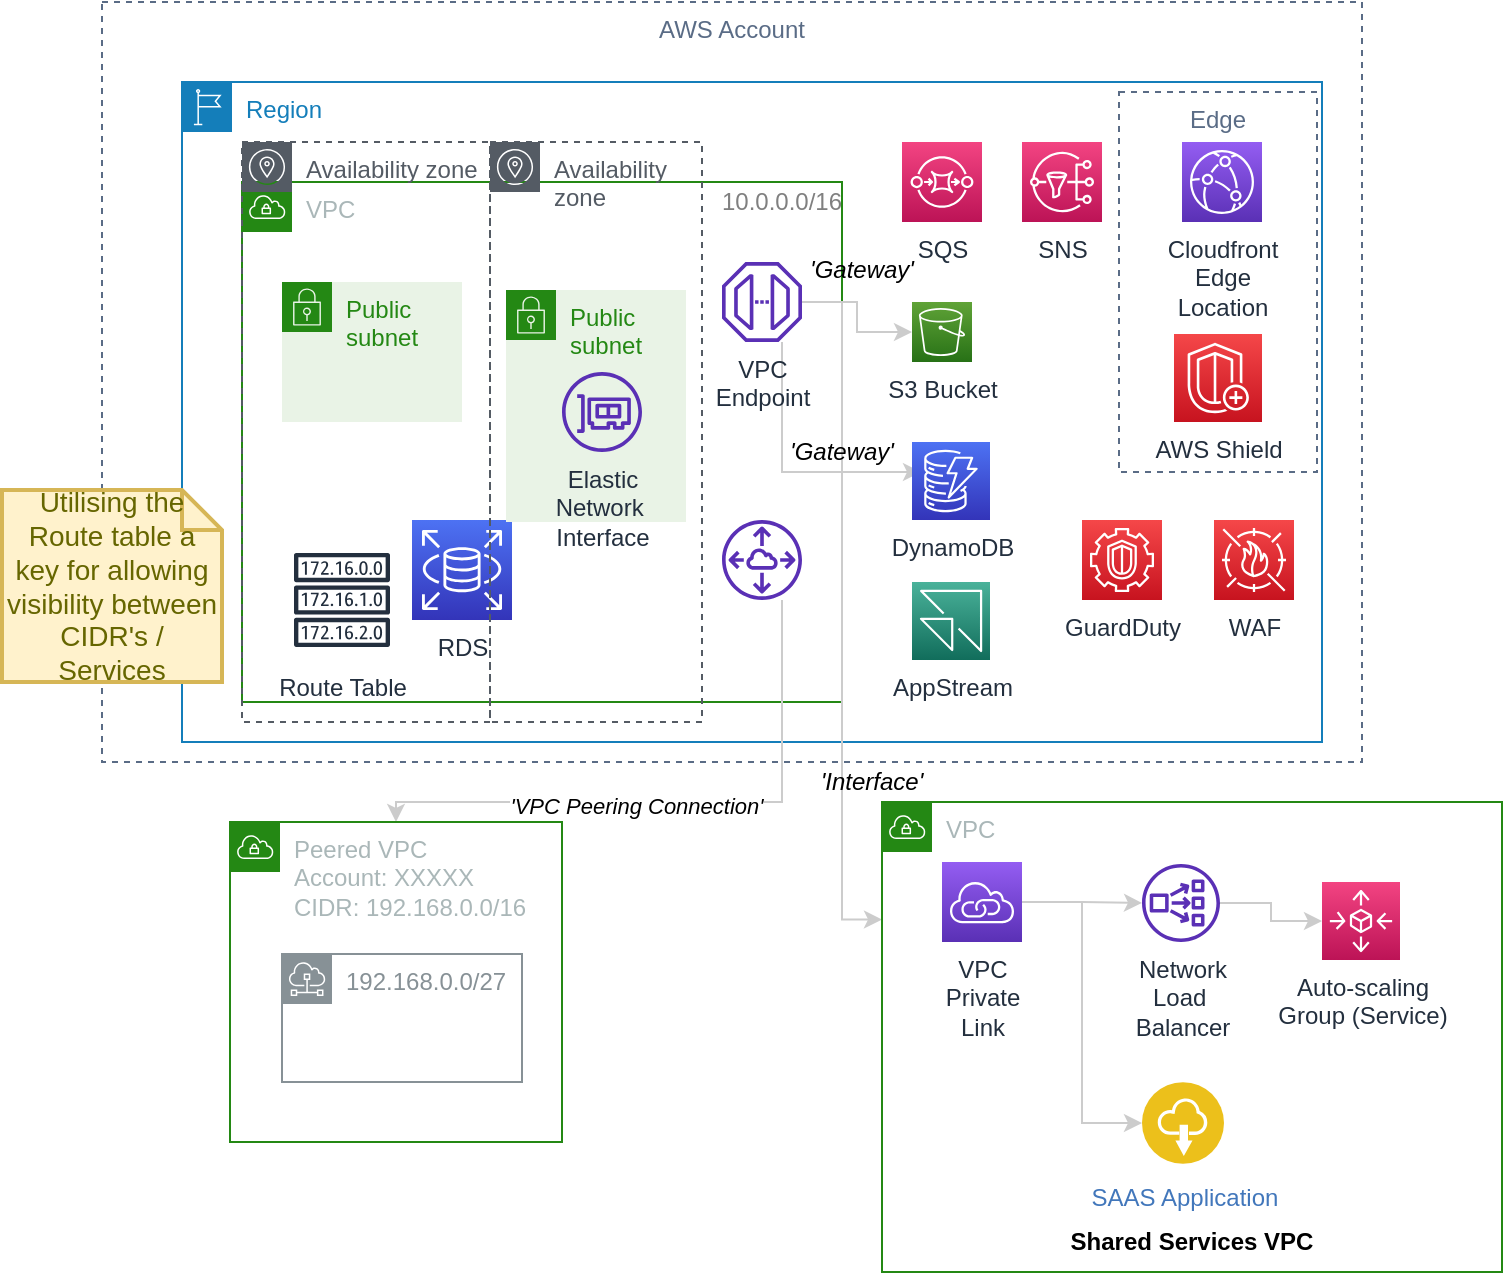 <mxfile version="13.0.8" type="device"><diagram id="gU-xPGzRQz9SBbkvso2x" name="Page-1"><mxGraphModel dx="1307" dy="752" grid="1" gridSize="10" guides="1" tooltips="1" connect="1" arrows="1" fold="1" page="1" pageScale="1" pageWidth="827" pageHeight="1169" math="0" shadow="0"><root><mxCell id="0"/><mxCell id="1" parent="0"/><mxCell id="YI9XV-Cl7lOXnNESybuB-1" value="Region" style="points=[[0,0],[0.25,0],[0.5,0],[0.75,0],[1,0],[1,0.25],[1,0.5],[1,0.75],[1,1],[0.75,1],[0.5,1],[0.25,1],[0,1],[0,0.75],[0,0.5],[0,0.25]];outlineConnect=0;gradientColor=none;html=1;whiteSpace=wrap;fontSize=12;fontStyle=0;shape=mxgraph.aws4.group;grIcon=mxgraph.aws4.group_region;strokeColor=#147EBA;fillColor=none;verticalAlign=top;align=left;spacingLeft=30;fontColor=#147EBA;dashed=0;" vertex="1" parent="1"><mxGeometry x="130" y="230" width="570" height="330" as="geometry"/></mxCell><mxCell id="YI9XV-Cl7lOXnNESybuB-2" value="VPC" style="points=[[0,0],[0.25,0],[0.5,0],[0.75,0],[1,0],[1,0.25],[1,0.5],[1,0.75],[1,1],[0.75,1],[0.5,1],[0.25,1],[0,1],[0,0.75],[0,0.5],[0,0.25]];outlineConnect=0;gradientColor=none;html=1;whiteSpace=wrap;fontSize=12;fontStyle=0;shape=mxgraph.aws4.group;grIcon=mxgraph.aws4.group_vpc;strokeColor=#248814;fillColor=none;verticalAlign=top;align=left;spacingLeft=30;fontColor=#AAB7B8;dashed=0;" vertex="1" parent="1"><mxGeometry x="160" y="280" width="300" height="260" as="geometry"/></mxCell><mxCell id="YI9XV-Cl7lOXnNESybuB-3" value="AWS Account" style="fillColor=none;strokeColor=#5A6C86;dashed=1;verticalAlign=top;fontStyle=0;fontColor=#5A6C86;" vertex="1" parent="1"><mxGeometry x="90" y="190" width="630" height="380" as="geometry"/></mxCell><mxCell id="YI9XV-Cl7lOXnNESybuB-4" value="SQS" style="outlineConnect=0;fontColor=#232F3E;gradientColor=#F34482;gradientDirection=north;fillColor=#BC1356;strokeColor=#ffffff;dashed=0;verticalLabelPosition=bottom;verticalAlign=top;align=center;html=1;fontSize=12;fontStyle=0;aspect=fixed;shape=mxgraph.aws4.resourceIcon;resIcon=mxgraph.aws4.sqs;" vertex="1" parent="1"><mxGeometry x="490" y="260" width="40" height="40" as="geometry"/></mxCell><mxCell id="YI9XV-Cl7lOXnNESybuB-5" value="S3 Bucket" style="outlineConnect=0;fontColor=#232F3E;gradientColor=#60A337;gradientDirection=north;fillColor=#277116;strokeColor=#ffffff;dashed=0;verticalLabelPosition=bottom;verticalAlign=top;align=center;html=1;fontSize=12;fontStyle=0;aspect=fixed;shape=mxgraph.aws4.resourceIcon;resIcon=mxgraph.aws4.s3;" vertex="1" parent="1"><mxGeometry x="495" y="340" width="30" height="30" as="geometry"/></mxCell><mxCell id="YI9XV-Cl7lOXnNESybuB-8" value="Public subnet" style="points=[[0,0],[0.25,0],[0.5,0],[0.75,0],[1,0],[1,0.25],[1,0.5],[1,0.75],[1,1],[0.75,1],[0.5,1],[0.25,1],[0,1],[0,0.75],[0,0.5],[0,0.25]];outlineConnect=0;gradientColor=none;html=1;whiteSpace=wrap;fontSize=12;fontStyle=0;shape=mxgraph.aws4.group;grIcon=mxgraph.aws4.group_security_group;grStroke=0;strokeColor=#248814;fillColor=#E9F3E6;verticalAlign=top;align=left;spacingLeft=30;fontColor=#248814;dashed=0;" vertex="1" parent="1"><mxGeometry x="180" y="330" width="90" height="70" as="geometry"/></mxCell><mxCell id="YI9XV-Cl7lOXnNESybuB-9" value="Cloudfront&lt;br&gt;Edge&lt;br&gt;Location" style="outlineConnect=0;fontColor=#232F3E;gradientColor=#945DF2;gradientDirection=north;fillColor=#5A30B5;strokeColor=#ffffff;dashed=0;verticalLabelPosition=bottom;verticalAlign=top;align=center;html=1;fontSize=12;fontStyle=0;aspect=fixed;shape=mxgraph.aws4.resourceIcon;resIcon=mxgraph.aws4.cloudfront;" vertex="1" parent="1"><mxGeometry x="630" y="260" width="40" height="40" as="geometry"/></mxCell><mxCell id="YI9XV-Cl7lOXnNESybuB-11" style="edgeStyle=orthogonalEdgeStyle;rounded=0;orthogonalLoop=1;jettySize=auto;html=1;strokeColor=#CCCCCC;" edge="1" parent="1" source="YI9XV-Cl7lOXnNESybuB-10" target="YI9XV-Cl7lOXnNESybuB-5"><mxGeometry relative="1" as="geometry"/></mxCell><mxCell id="YI9XV-Cl7lOXnNESybuB-12" style="edgeStyle=orthogonalEdgeStyle;rounded=0;orthogonalLoop=1;jettySize=auto;html=1;entryX=0;entryY=0.5;entryDx=0;entryDy=0;entryPerimeter=0;strokeColor=#CCCCCC;" edge="1" parent="1" source="YI9XV-Cl7lOXnNESybuB-10"><mxGeometry relative="1" as="geometry"><mxPoint x="499.5" y="425" as="targetPoint"/><Array as="points"><mxPoint x="430" y="340"/><mxPoint x="430" y="425"/></Array></mxGeometry></mxCell><mxCell id="YI9XV-Cl7lOXnNESybuB-42" style="edgeStyle=orthogonalEdgeStyle;rounded=0;orthogonalLoop=1;jettySize=auto;html=1;entryX=0;entryY=0.25;entryDx=0;entryDy=0;strokeColor=#CCCCCC;" edge="1" parent="1" source="YI9XV-Cl7lOXnNESybuB-10" target="YI9XV-Cl7lOXnNESybuB-29"><mxGeometry relative="1" as="geometry"/></mxCell><mxCell id="YI9XV-Cl7lOXnNESybuB-10" value="VPC&lt;br&gt;Endpoint" style="outlineConnect=0;fontColor=#232F3E;gradientColor=none;fillColor=#5A30B5;strokeColor=none;dashed=0;verticalLabelPosition=bottom;verticalAlign=top;align=center;html=1;fontSize=12;fontStyle=0;aspect=fixed;pointerEvents=1;shape=mxgraph.aws4.endpoint;" vertex="1" parent="1"><mxGeometry x="400" y="320" width="40" height="40" as="geometry"/></mxCell><mxCell id="YI9XV-Cl7lOXnNESybuB-13" value="DynamoDB" style="outlineConnect=0;fontColor=#232F3E;gradientColor=#4D72F3;gradientDirection=north;fillColor=#3334B9;strokeColor=#ffffff;dashed=0;verticalLabelPosition=bottom;verticalAlign=top;align=center;html=1;fontSize=12;fontStyle=0;aspect=fixed;shape=mxgraph.aws4.resourceIcon;resIcon=mxgraph.aws4.dynamodb;" vertex="1" parent="1"><mxGeometry x="495" y="410" width="39" height="39" as="geometry"/></mxCell><mxCell id="YI9XV-Cl7lOXnNESybuB-14" value="RDS" style="outlineConnect=0;fontColor=#232F3E;gradientColor=#4D72F3;gradientDirection=north;fillColor=#3334B9;strokeColor=#ffffff;dashed=0;verticalLabelPosition=bottom;verticalAlign=top;align=center;html=1;fontSize=12;fontStyle=0;aspect=fixed;shape=mxgraph.aws4.resourceIcon;resIcon=mxgraph.aws4.rds;" vertex="1" parent="1"><mxGeometry x="245" y="449" width="50" height="50" as="geometry"/></mxCell><mxCell id="YI9XV-Cl7lOXnNESybuB-15" value="AppStream" style="outlineConnect=0;fontColor=#232F3E;gradientColor=#4AB29A;gradientDirection=north;fillColor=#116D5B;strokeColor=#ffffff;dashed=0;verticalLabelPosition=bottom;verticalAlign=top;align=center;html=1;fontSize=12;fontStyle=0;aspect=fixed;shape=mxgraph.aws4.resourceIcon;resIcon=mxgraph.aws4.appstream_20;" vertex="1" parent="1"><mxGeometry x="495" y="480" width="39" height="39" as="geometry"/></mxCell><mxCell id="YI9XV-Cl7lOXnNESybuB-16" value="SNS" style="outlineConnect=0;fontColor=#232F3E;gradientColor=#F34482;gradientDirection=north;fillColor=#BC1356;strokeColor=#ffffff;dashed=0;verticalLabelPosition=bottom;verticalAlign=top;align=center;html=1;fontSize=12;fontStyle=0;aspect=fixed;shape=mxgraph.aws4.resourceIcon;resIcon=mxgraph.aws4.sns;" vertex="1" parent="1"><mxGeometry x="550" y="260" width="40" height="40" as="geometry"/></mxCell><mxCell id="YI9XV-Cl7lOXnNESybuB-17" value="AWS Shield" style="outlineConnect=0;fontColor=#232F3E;gradientColor=#F54749;gradientDirection=north;fillColor=#C7131F;strokeColor=#ffffff;dashed=0;verticalLabelPosition=bottom;verticalAlign=top;align=center;html=1;fontSize=12;fontStyle=0;aspect=fixed;shape=mxgraph.aws4.resourceIcon;resIcon=mxgraph.aws4.shield;" vertex="1" parent="1"><mxGeometry x="626" y="356" width="44" height="44" as="geometry"/></mxCell><mxCell id="YI9XV-Cl7lOXnNESybuB-18" value="GuardDuty" style="outlineConnect=0;fontColor=#232F3E;gradientColor=#F54749;gradientDirection=north;fillColor=#C7131F;strokeColor=#ffffff;dashed=0;verticalLabelPosition=bottom;verticalAlign=top;align=center;html=1;fontSize=12;fontStyle=0;aspect=fixed;shape=mxgraph.aws4.resourceIcon;resIcon=mxgraph.aws4.guardduty;" vertex="1" parent="1"><mxGeometry x="580" y="449" width="40" height="40" as="geometry"/></mxCell><mxCell id="YI9XV-Cl7lOXnNESybuB-19" value="WAF" style="outlineConnect=0;fontColor=#232F3E;gradientColor=#F54749;gradientDirection=north;fillColor=#C7131F;strokeColor=#ffffff;dashed=0;verticalLabelPosition=bottom;verticalAlign=top;align=center;html=1;fontSize=12;fontStyle=0;aspect=fixed;shape=mxgraph.aws4.resourceIcon;resIcon=mxgraph.aws4.waf;" vertex="1" parent="1"><mxGeometry x="646" y="449" width="40" height="40" as="geometry"/></mxCell><mxCell id="YI9XV-Cl7lOXnNESybuB-20" value="Availability zone" style="outlineConnect=0;gradientColor=none;html=1;whiteSpace=wrap;fontSize=12;fontStyle=0;shape=mxgraph.aws4.group;grIcon=mxgraph.aws4.group_availability_zone;strokeColor=#545B64;fillColor=none;verticalAlign=top;align=left;spacingLeft=30;fontColor=#545B64;dashed=1;" vertex="1" parent="1"><mxGeometry x="160" y="260" width="124" height="290" as="geometry"/></mxCell><mxCell id="YI9XV-Cl7lOXnNESybuB-21" value="Availability zone" style="outlineConnect=0;gradientColor=none;html=1;whiteSpace=wrap;fontSize=12;fontStyle=0;shape=mxgraph.aws4.group;grIcon=mxgraph.aws4.group_availability_zone;strokeColor=#545B64;fillColor=none;verticalAlign=top;align=left;spacingLeft=30;fontColor=#545B64;dashed=1;" vertex="1" parent="1"><mxGeometry x="284" y="260" width="106" height="290" as="geometry"/></mxCell><mxCell id="YI9XV-Cl7lOXnNESybuB-22" value="Public subnet" style="points=[[0,0],[0.25,0],[0.5,0],[0.75,0],[1,0],[1,0.25],[1,0.5],[1,0.75],[1,1],[0.75,1],[0.5,1],[0.25,1],[0,1],[0,0.75],[0,0.5],[0,0.25]];outlineConnect=0;gradientColor=none;html=1;whiteSpace=wrap;fontSize=12;fontStyle=0;shape=mxgraph.aws4.group;grIcon=mxgraph.aws4.group_security_group;grStroke=0;strokeColor=#248814;fillColor=#E9F3E6;verticalAlign=top;align=left;spacingLeft=30;fontColor=#248814;dashed=0;" vertex="1" parent="1"><mxGeometry x="292" y="334" width="90" height="116" as="geometry"/></mxCell><mxCell id="YI9XV-Cl7lOXnNESybuB-23" value="Elastic&lt;br&gt;Network&amp;nbsp;&lt;br&gt;Interface" style="outlineConnect=0;fontColor=#232F3E;gradientColor=none;fillColor=#5A30B5;strokeColor=none;dashed=0;verticalLabelPosition=bottom;verticalAlign=top;align=center;html=1;fontSize=12;fontStyle=0;aspect=fixed;pointerEvents=1;shape=mxgraph.aws4.elastic_network_interface;" vertex="1" parent="1"><mxGeometry x="320" y="375" width="40" height="40" as="geometry"/></mxCell><mxCell id="YI9XV-Cl7lOXnNESybuB-26" style="edgeStyle=orthogonalEdgeStyle;rounded=0;orthogonalLoop=1;jettySize=auto;html=1;strokeColor=#CCCCCC;" edge="1" parent="1" source="YI9XV-Cl7lOXnNESybuB-24" target="YI9XV-Cl7lOXnNESybuB-25"><mxGeometry relative="1" as="geometry"/></mxCell><mxCell id="YI9XV-Cl7lOXnNESybuB-28" style="edgeStyle=orthogonalEdgeStyle;rounded=0;orthogonalLoop=1;jettySize=auto;html=1;entryX=0;entryY=0.5;entryDx=0;entryDy=0;strokeColor=#CCCCCC;" edge="1" parent="1" source="YI9XV-Cl7lOXnNESybuB-24" target="YI9XV-Cl7lOXnNESybuB-27"><mxGeometry relative="1" as="geometry"/></mxCell><mxCell id="YI9XV-Cl7lOXnNESybuB-24" value="VPC&lt;br&gt;Private&lt;br&gt;Link" style="outlineConnect=0;fontColor=#232F3E;gradientColor=#945DF2;gradientDirection=north;fillColor=#5A30B5;strokeColor=#ffffff;dashed=0;verticalLabelPosition=bottom;verticalAlign=top;align=center;html=1;fontSize=12;fontStyle=0;aspect=fixed;shape=mxgraph.aws4.resourceIcon;resIcon=mxgraph.aws4.vpc_privatelink;" vertex="1" parent="1"><mxGeometry x="510" y="620" width="40" height="40" as="geometry"/></mxCell><mxCell id="YI9XV-Cl7lOXnNESybuB-31" style="edgeStyle=orthogonalEdgeStyle;rounded=0;orthogonalLoop=1;jettySize=auto;html=1;strokeColor=#CCCCCC;" edge="1" parent="1" source="YI9XV-Cl7lOXnNESybuB-25" target="YI9XV-Cl7lOXnNESybuB-30"><mxGeometry relative="1" as="geometry"/></mxCell><mxCell id="YI9XV-Cl7lOXnNESybuB-25" value="Network&lt;br&gt;Load&amp;nbsp;&lt;br&gt;Balancer" style="outlineConnect=0;fontColor=#232F3E;gradientColor=none;fillColor=#5A30B5;strokeColor=none;dashed=0;verticalLabelPosition=bottom;verticalAlign=top;align=center;html=1;fontSize=12;fontStyle=0;aspect=fixed;pointerEvents=1;shape=mxgraph.aws4.network_load_balancer;" vertex="1" parent="1"><mxGeometry x="610" y="621" width="39" height="39" as="geometry"/></mxCell><mxCell id="YI9XV-Cl7lOXnNESybuB-27" value="SAAS Application" style="aspect=fixed;perimeter=ellipsePerimeter;html=1;align=center;shadow=0;dashed=0;fontColor=#4277BB;labelBackgroundColor=#ffffff;fontSize=12;spacingTop=3;image;image=img/lib/ibm/applications/saas_applications.svg;" vertex="1" parent="1"><mxGeometry x="610" y="730" width="41" height="41" as="geometry"/></mxCell><mxCell id="YI9XV-Cl7lOXnNESybuB-29" value="VPC" style="points=[[0,0],[0.25,0],[0.5,0],[0.75,0],[1,0],[1,0.25],[1,0.5],[1,0.75],[1,1],[0.75,1],[0.5,1],[0.25,1],[0,1],[0,0.75],[0,0.5],[0,0.25]];outlineConnect=0;gradientColor=none;html=1;whiteSpace=wrap;fontSize=12;fontStyle=0;shape=mxgraph.aws4.group;grIcon=mxgraph.aws4.group_vpc;strokeColor=#248814;fillColor=none;verticalAlign=top;align=left;spacingLeft=30;fontColor=#AAB7B8;dashed=0;" vertex="1" parent="1"><mxGeometry x="480" y="590" width="310" height="235" as="geometry"/></mxCell><mxCell id="YI9XV-Cl7lOXnNESybuB-30" value="Auto-scaling&lt;br&gt;Group (Service)" style="outlineConnect=0;fontColor=#232F3E;gradientColor=#F34482;gradientDirection=north;fillColor=#BC1356;strokeColor=#ffffff;dashed=0;verticalLabelPosition=bottom;verticalAlign=top;align=center;html=1;fontSize=12;fontStyle=0;aspect=fixed;shape=mxgraph.aws4.resourceIcon;resIcon=mxgraph.aws4.autoscaling;" vertex="1" parent="1"><mxGeometry x="700" y="630" width="39" height="39" as="geometry"/></mxCell><mxCell id="YI9XV-Cl7lOXnNESybuB-32" value="Shared Services VPC" style="text;html=1;strokeColor=none;fillColor=none;align=center;verticalAlign=middle;whiteSpace=wrap;rounded=0;fontStyle=1" vertex="1" parent="1"><mxGeometry x="550" y="800" width="170" height="20" as="geometry"/></mxCell><mxCell id="YI9XV-Cl7lOXnNESybuB-34" value="&lt;i&gt;'Gateway'&lt;/i&gt;" style="text;html=1;strokeColor=none;fillColor=none;align=center;verticalAlign=middle;whiteSpace=wrap;rounded=0;" vertex="1" parent="1"><mxGeometry x="440" y="405" width="40" height="20" as="geometry"/></mxCell><mxCell id="YI9XV-Cl7lOXnNESybuB-35" value="&lt;i&gt;'Gateway'&lt;/i&gt;" style="text;html=1;strokeColor=none;fillColor=none;align=center;verticalAlign=middle;whiteSpace=wrap;rounded=0;" vertex="1" parent="1"><mxGeometry x="450" y="314" width="40" height="20" as="geometry"/></mxCell><mxCell id="YI9XV-Cl7lOXnNESybuB-36" value="&lt;i&gt;'Interface'&lt;/i&gt;" style="text;html=1;strokeColor=none;fillColor=none;align=center;verticalAlign=middle;whiteSpace=wrap;rounded=0;" vertex="1" parent="1"><mxGeometry x="455" y="570" width="40" height="20" as="geometry"/></mxCell><mxCell id="YI9XV-Cl7lOXnNESybuB-40" style="edgeStyle=orthogonalEdgeStyle;rounded=0;orthogonalLoop=1;jettySize=auto;html=1;strokeColor=#CCCCCC;" edge="1" parent="1" source="YI9XV-Cl7lOXnNESybuB-37" target="YI9XV-Cl7lOXnNESybuB-39"><mxGeometry relative="1" as="geometry"><Array as="points"><mxPoint x="430" y="590"/><mxPoint x="237" y="590"/></Array></mxGeometry></mxCell><mxCell id="YI9XV-Cl7lOXnNESybuB-43" value="&lt;i&gt;'VPC Peering Connection'&lt;/i&gt;" style="edgeLabel;html=1;align=center;verticalAlign=middle;resizable=0;points=[];" vertex="1" connectable="0" parent="YI9XV-Cl7lOXnNESybuB-40"><mxGeometry x="0.145" y="2" relative="1" as="geometry"><mxPoint as="offset"/></mxGeometry></mxCell><mxCell id="YI9XV-Cl7lOXnNESybuB-37" value="" style="outlineConnect=0;fontColor=#232F3E;gradientColor=none;fillColor=#5A30B5;strokeColor=none;dashed=0;verticalLabelPosition=bottom;verticalAlign=top;align=center;html=1;fontSize=12;fontStyle=0;aspect=fixed;pointerEvents=1;shape=mxgraph.aws4.peering;" vertex="1" parent="1"><mxGeometry x="400" y="449" width="40" height="40" as="geometry"/></mxCell><mxCell id="YI9XV-Cl7lOXnNESybuB-39" value="Peered VPC&lt;br&gt;Account: XXXXX&lt;br&gt;CIDR: 192.168.0.0/16" style="points=[[0,0],[0.25,0],[0.5,0],[0.75,0],[1,0],[1,0.25],[1,0.5],[1,0.75],[1,1],[0.75,1],[0.5,1],[0.25,1],[0,1],[0,0.75],[0,0.5],[0,0.25]];outlineConnect=0;gradientColor=none;html=1;whiteSpace=wrap;fontSize=12;fontStyle=0;shape=mxgraph.aws4.group;grIcon=mxgraph.aws4.group_vpc;strokeColor=#248814;fillColor=none;verticalAlign=top;align=left;spacingLeft=30;fontColor=#AAB7B8;dashed=0;" vertex="1" parent="1"><mxGeometry x="154" y="600" width="166" height="160" as="geometry"/></mxCell><mxCell id="YI9XV-Cl7lOXnNESybuB-41" value="192.168.0.0/27" style="outlineConnect=0;gradientColor=none;html=1;whiteSpace=wrap;fontSize=12;fontStyle=0;shape=mxgraph.aws4.group;grIcon=mxgraph.aws4.group_subnet;strokeColor=#879196;fillColor=none;verticalAlign=top;align=left;spacingLeft=30;fontColor=#879196;dashed=0;" vertex="1" parent="1"><mxGeometry x="180" y="666" width="120" height="64" as="geometry"/></mxCell><mxCell id="YI9XV-Cl7lOXnNESybuB-44" value="&lt;font color=&quot;#808080&quot;&gt;10.0.0.0/16&lt;/font&gt;" style="text;html=1;strokeColor=none;fillColor=none;align=center;verticalAlign=middle;whiteSpace=wrap;rounded=0;" vertex="1" parent="1"><mxGeometry x="410" y="280" width="40" height="20" as="geometry"/></mxCell><mxCell id="YI9XV-Cl7lOXnNESybuB-45" value="Route Table" style="outlineConnect=0;fontColor=#232F3E;gradientColor=none;strokeColor=#232F3E;fillColor=#ffffff;dashed=0;verticalLabelPosition=bottom;verticalAlign=top;align=center;html=1;fontSize=12;fontStyle=0;aspect=fixed;shape=mxgraph.aws4.resourceIcon;resIcon=mxgraph.aws4.route_table;" vertex="1" parent="1"><mxGeometry x="180" y="459" width="60" height="60" as="geometry"/></mxCell><mxCell id="YI9XV-Cl7lOXnNESybuB-46" value="Utilising the Route table a key for allowing visibility between&lt;br&gt;CIDR's / Services" style="shape=note;strokeWidth=2;fontSize=14;size=20;whiteSpace=wrap;html=1;fillColor=#fff2cc;strokeColor=#d6b656;fontColor=#666600;" vertex="1" parent="1"><mxGeometry x="40" y="434" width="110" height="96" as="geometry"/></mxCell><mxCell id="YI9XV-Cl7lOXnNESybuB-47" value="Edge" style="fillColor=none;strokeColor=#5A6C86;dashed=1;verticalAlign=top;fontStyle=0;fontColor=#5A6C86;" vertex="1" parent="1"><mxGeometry x="598.5" y="235" width="99" height="190" as="geometry"/></mxCell></root></mxGraphModel></diagram></mxfile>